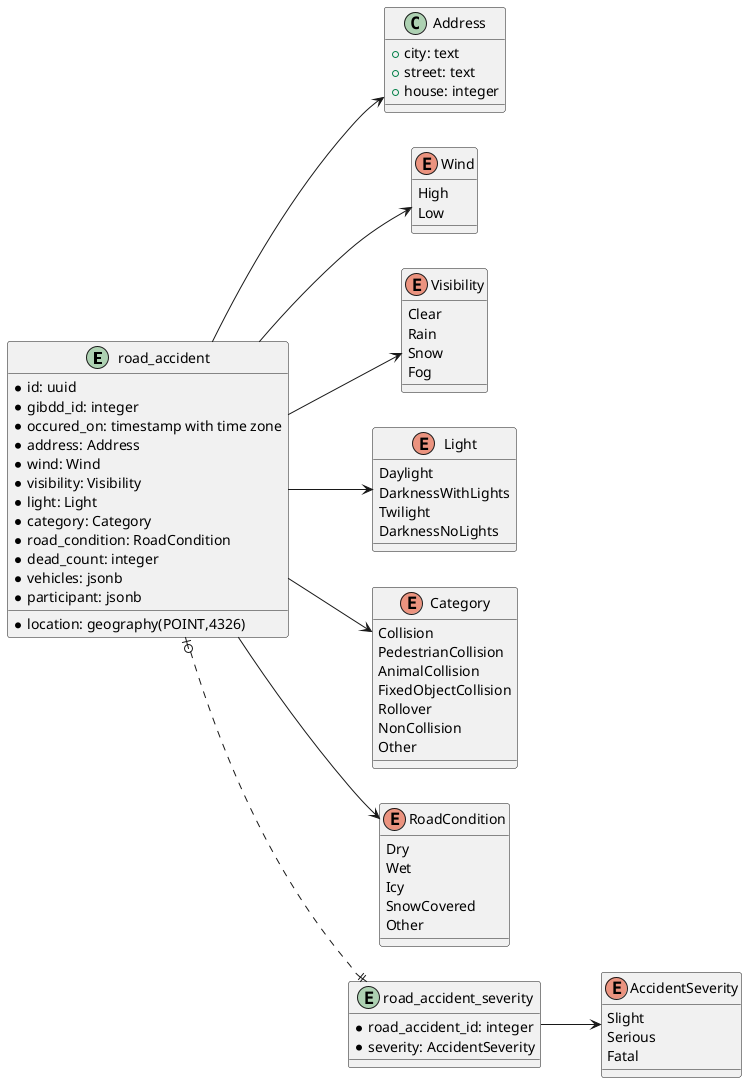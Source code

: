 @startuml road-accidents
left to right direction

entity road_accident {
    *id: uuid
    *gibdd_id: integer
    *occured_on: timestamp with time zone
    *location: geography(POINT,4326)
    *address: Address
    *wind: Wind
    *visibility: Visibility
    *light: Light
    *category: Category
    *road_condition: RoadCondition
    *dead_count: integer
    *vehicles: jsonb
    *participant: jsonb
}

class Address
{
	+city: text
	+street: text
    +house: integer
}

enum Wind {
    High
    Low
}

enum Visibility {
    Clear
    Rain
    Snow
    Fog
}

enum Light {
    Daylight
    DarknessWithLights
    Twilight
    DarknessNoLights
}

enum Category {
    Collision
    PedestrianCollision
    AnimalCollision
    FixedObjectCollision
    Rollover
    NonCollision
    Other
}

enum RoadCondition {
    Dry
    Wet
    Icy
    SnowCovered
    Other
}

entity road_accident_severity {
	*road_accident_id: integer
    *severity: AccidentSeverity
}

enum AccidentSeverity {
    Slight
    Serious
    Fatal
}

road_accident |o..|| road_accident_severity
road_accident --> Wind
road_accident --> Visibility
road_accident --> Address
road_accident --> Category
road_accident --> Light
road_accident --> RoadCondition
road_accident_severity --> AccidentSeverity

@enduml